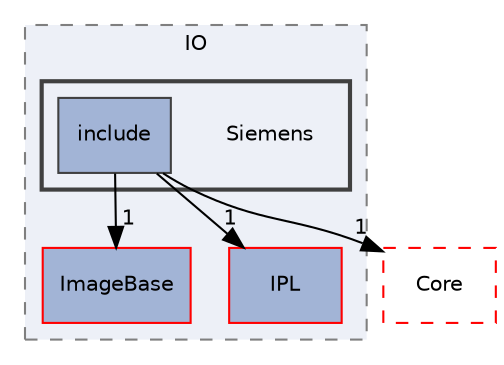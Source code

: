 digraph "Siemens"
{
 // LATEX_PDF_SIZE
  edge [fontname="Helvetica",fontsize="10",labelfontname="Helvetica",labelfontsize="10"];
  node [fontname="Helvetica",fontsize="10",shape=record];
  compound=true
  subgraph clusterdir_367545fbb67972528c5e9da3f2610d14 {
    graph [ bgcolor="#edf0f7", pencolor="grey50", style="filled,dashed,", label="IO", fontname="Helvetica", fontsize="10", URL="dir_367545fbb67972528c5e9da3f2610d14.html"]
  dir_020f7385454ba6ea738f2859cea00f45 [shape=box, label="ImageBase", style="filled,", fillcolor="#a2b4d6", color="red", URL="dir_020f7385454ba6ea738f2859cea00f45.html"];
  dir_254692e511d2921e14f0849134ffadb0 [shape=box, label="IPL", style="filled,", fillcolor="#a2b4d6", color="red", URL="dir_254692e511d2921e14f0849134ffadb0.html"];
  subgraph clusterdir_7617c810dc9a57ddad354b9467bdf86d {
    graph [ bgcolor="#edf0f7", pencolor="grey25", style="filled,bold,", label="", fontname="Helvetica", fontsize="10", URL="dir_7617c810dc9a57ddad354b9467bdf86d.html"]
    dir_7617c810dc9a57ddad354b9467bdf86d [shape=plaintext, label="Siemens"];
  dir_91a35034590104d73ca5d39e17a4cd3d [shape=box, label="include", style="filled,", fillcolor="#a2b4d6", color="grey25", URL="dir_91a35034590104d73ca5d39e17a4cd3d.html"];
  }
  }
  dir_cac7f9cecb9aa42a0bd05452dddd8a21 [shape=box, label="Core", style="dashed,", fillcolor="#edf0f7", color="red", URL="dir_cac7f9cecb9aa42a0bd05452dddd8a21.html"];
  dir_91a35034590104d73ca5d39e17a4cd3d->dir_020f7385454ba6ea738f2859cea00f45 [headlabel="1", labeldistance=1.5 headhref="dir_000139_000046.html"];
  dir_91a35034590104d73ca5d39e17a4cd3d->dir_254692e511d2921e14f0849134ffadb0 [headlabel="1", labeldistance=1.5 headhref="dir_000139_000180.html"];
  dir_91a35034590104d73ca5d39e17a4cd3d->dir_cac7f9cecb9aa42a0bd05452dddd8a21 [headlabel="1", labeldistance=1.5 headhref="dir_000139_000014.html"];
}
